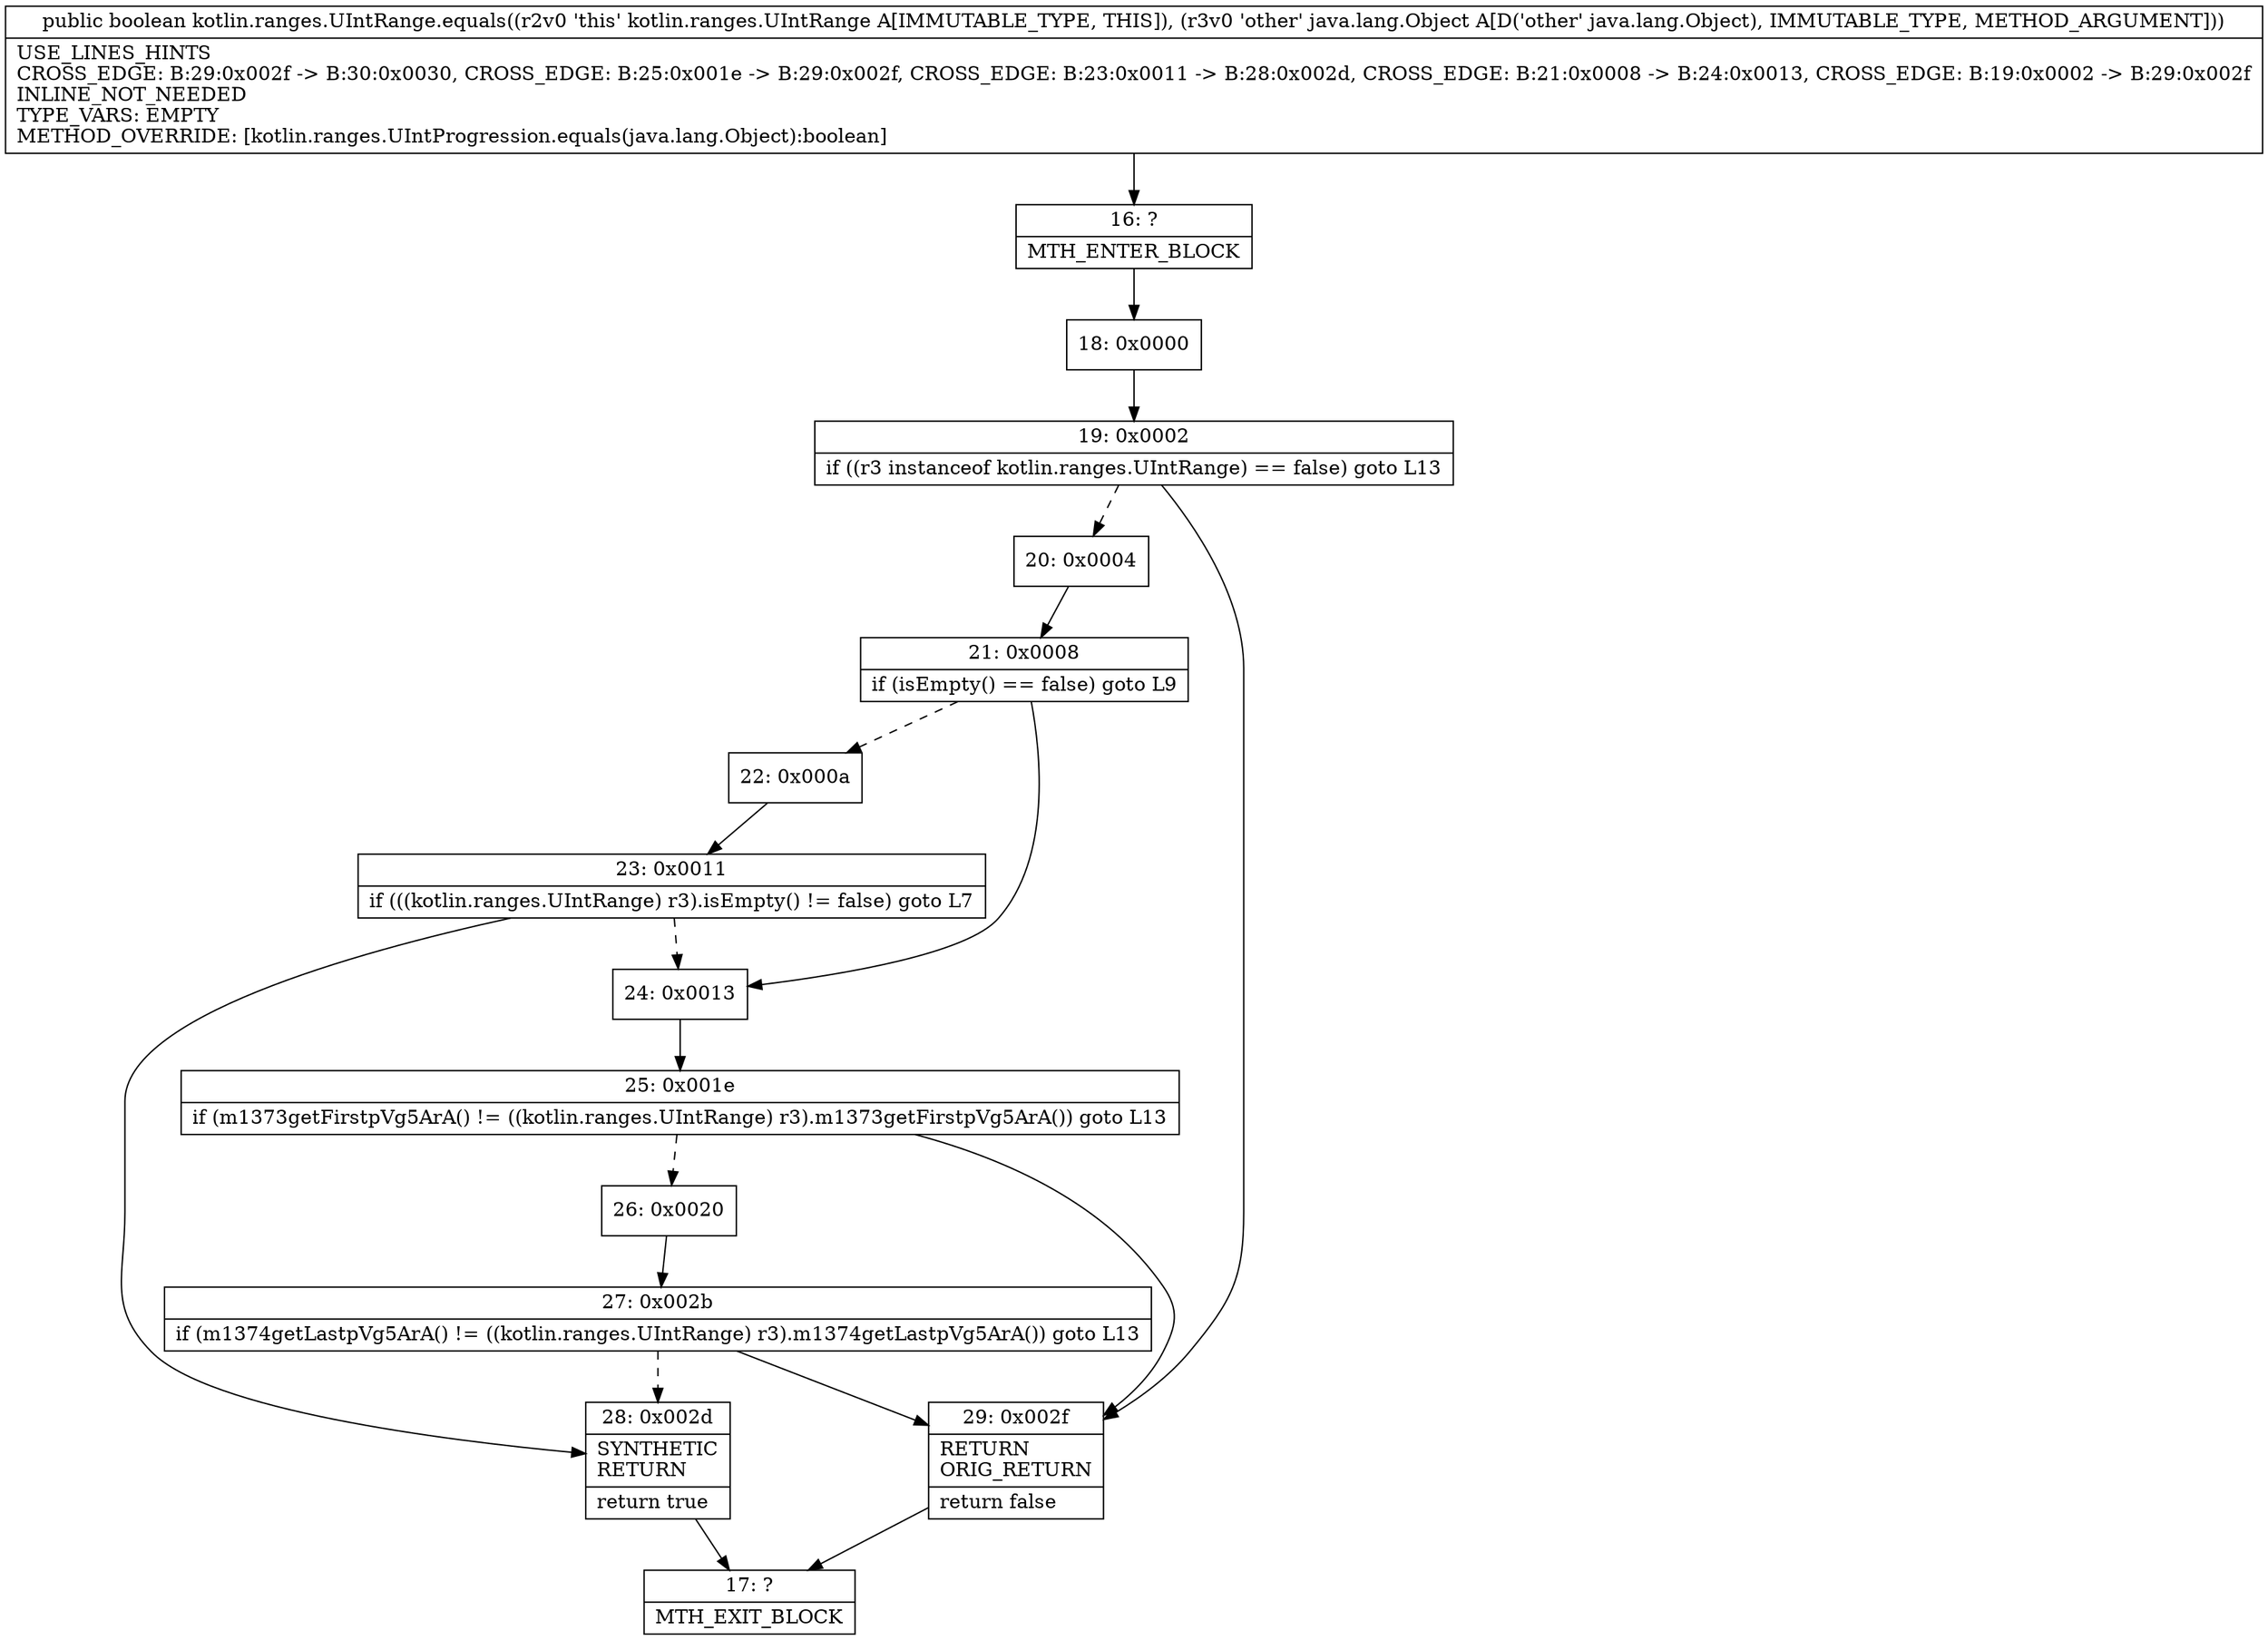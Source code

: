 digraph "CFG forkotlin.ranges.UIntRange.equals(Ljava\/lang\/Object;)Z" {
Node_16 [shape=record,label="{16\:\ ?|MTH_ENTER_BLOCK\l}"];
Node_18 [shape=record,label="{18\:\ 0x0000}"];
Node_19 [shape=record,label="{19\:\ 0x0002|if ((r3 instanceof kotlin.ranges.UIntRange) == false) goto L13\l}"];
Node_20 [shape=record,label="{20\:\ 0x0004}"];
Node_21 [shape=record,label="{21\:\ 0x0008|if (isEmpty() == false) goto L9\l}"];
Node_22 [shape=record,label="{22\:\ 0x000a}"];
Node_23 [shape=record,label="{23\:\ 0x0011|if (((kotlin.ranges.UIntRange) r3).isEmpty() != false) goto L7\l}"];
Node_28 [shape=record,label="{28\:\ 0x002d|SYNTHETIC\lRETURN\l|return true\l}"];
Node_17 [shape=record,label="{17\:\ ?|MTH_EXIT_BLOCK\l}"];
Node_24 [shape=record,label="{24\:\ 0x0013}"];
Node_25 [shape=record,label="{25\:\ 0x001e|if (m1373getFirstpVg5ArA() != ((kotlin.ranges.UIntRange) r3).m1373getFirstpVg5ArA()) goto L13\l}"];
Node_26 [shape=record,label="{26\:\ 0x0020}"];
Node_27 [shape=record,label="{27\:\ 0x002b|if (m1374getLastpVg5ArA() != ((kotlin.ranges.UIntRange) r3).m1374getLastpVg5ArA()) goto L13\l}"];
Node_29 [shape=record,label="{29\:\ 0x002f|RETURN\lORIG_RETURN\l|return false\l}"];
MethodNode[shape=record,label="{public boolean kotlin.ranges.UIntRange.equals((r2v0 'this' kotlin.ranges.UIntRange A[IMMUTABLE_TYPE, THIS]), (r3v0 'other' java.lang.Object A[D('other' java.lang.Object), IMMUTABLE_TYPE, METHOD_ARGUMENT]))  | USE_LINES_HINTS\lCROSS_EDGE: B:29:0x002f \-\> B:30:0x0030, CROSS_EDGE: B:25:0x001e \-\> B:29:0x002f, CROSS_EDGE: B:23:0x0011 \-\> B:28:0x002d, CROSS_EDGE: B:21:0x0008 \-\> B:24:0x0013, CROSS_EDGE: B:19:0x0002 \-\> B:29:0x002f\lINLINE_NOT_NEEDED\lTYPE_VARS: EMPTY\lMETHOD_OVERRIDE: [kotlin.ranges.UIntProgression.equals(java.lang.Object):boolean]\l}"];
MethodNode -> Node_16;Node_16 -> Node_18;
Node_18 -> Node_19;
Node_19 -> Node_20[style=dashed];
Node_19 -> Node_29;
Node_20 -> Node_21;
Node_21 -> Node_22[style=dashed];
Node_21 -> Node_24;
Node_22 -> Node_23;
Node_23 -> Node_24[style=dashed];
Node_23 -> Node_28;
Node_28 -> Node_17;
Node_24 -> Node_25;
Node_25 -> Node_26[style=dashed];
Node_25 -> Node_29;
Node_26 -> Node_27;
Node_27 -> Node_28[style=dashed];
Node_27 -> Node_29;
Node_29 -> Node_17;
}

